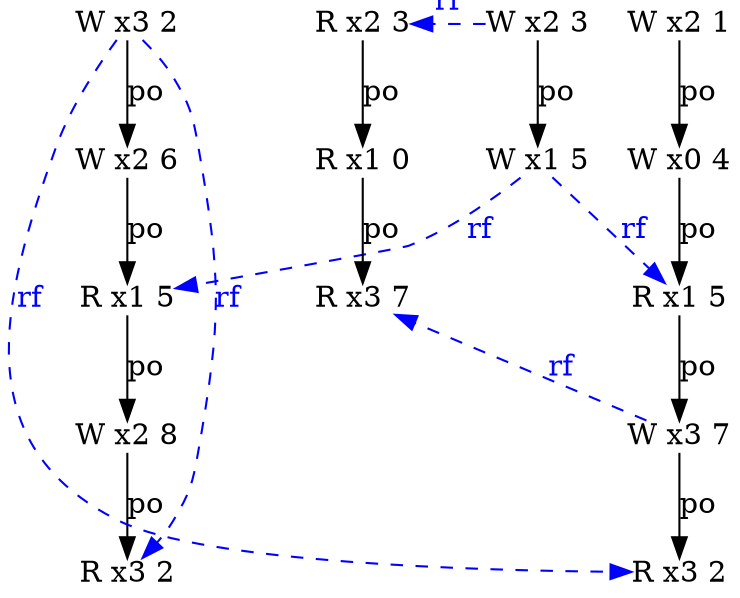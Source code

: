 digraph g {
  n2_1 [type=W,loc=1,th=2,idx=1,label="W x1 5",pos="2,-1!",shape=plain];
  n0_3 [type=W,loc=3,th=0,idx=3,label="W x3 7",pos="0,-3!",shape=plain];
  n0_4 [type=R,loc=3,th=0,idx=4,label="R x3 2",pos="0,-4!",shape=plain];
  n3_1 [type=R,loc=1,th=3,idx=1,label="R x1 0",pos="3,-1!",shape=plain];
  n0_0 [type=W,loc=2,th=0,idx=0,label="W x2 1",pos="0,0!",shape=plain];
  n2_0 [type=W,loc=2,th=2,idx=0,label="W x2 3",pos="2,0!",shape=plain];
  n3_2 [type=R,loc=3,th=3,idx=2,label="R x3 7",pos="3,-2!",shape=plain];
  n3_0 [type=R,loc=2,th=3,idx=0,label="R x2 3",pos="3,0!",shape=plain];
  n1_1 [type=W,loc=2,th=1,idx=1,label="W x2 6",pos="1,-1!",shape=plain];
  n1_2 [type=R,loc=1,th=1,idx=2,label="R x1 5",pos="1,-2!",shape=plain];
  n0_2 [type=R,loc=1,th=0,idx=2,label="R x1 5",pos="0,-2!",shape=plain];
  n0_1 [type=W,loc=0,th=0,idx=1,label="W x0 4",pos="0,-1!",shape=plain];
  n1_3 [type=W,loc=2,th=1,idx=3,label="W x2 8",pos="1,-3!",shape=plain];
  n1_4 [type=R,loc=3,th=1,idx=4,label="R x3 2",pos="1,-4!",shape=plain];
  n1_0 [type=W,loc=3,th=1,idx=0,label="W x3 2",pos="1,0!",shape=plain];
  n3_0 -> n3_1 [label="po"];
  n1_3 -> n1_4 [label="po"];
  n1_2 -> n1_3 [label="po"];
  n1_1 -> n1_2 [label="po"];
  n0_0 -> n0_1 [label="po"];
  n1_0 -> n1_1 [label="po"];
  n0_1 -> n0_2 [label="po"];
  n0_2 -> n0_3 [label="po"];
  n0_3 -> n0_4 [label="po"];
  n2_0 -> n2_1 [label="po"];
  n3_1 -> n3_2 [label="po"];
  n2_1 -> n0_2 [from_th=2,to_th=0,from_idx=1,to_idx=2,constraint=false,style=dashed,label="rf",fontcolor=blue,color=blue];
  n0_3 -> n3_2 [from_th=0,to_th=3,from_idx=3,to_idx=2,constraint=false,style=dashed,label="rf",fontcolor=blue,color=blue];
  n2_0 -> n3_0 [from_th=2,to_th=3,from_idx=0,to_idx=0,constraint=false,style=dashed,label="rf",fontcolor=blue,color=blue];
  n1_0 -> n1_4 [from_th=1,to_th=1,from_idx=0,to_idx=4,constraint=false,style=dashed,label="rf",fontcolor=blue,color=blue];
  n2_1 -> n1_2 [from_th=2,to_th=1,from_idx=1,to_idx=2,constraint=false,style=dashed,label="rf",fontcolor=blue,color=blue];
  n1_0 -> n0_4 [from_th=1,to_th=0,from_idx=0,to_idx=4,constraint=false,style=dashed,label="rf",fontcolor=blue,color=blue];
}
